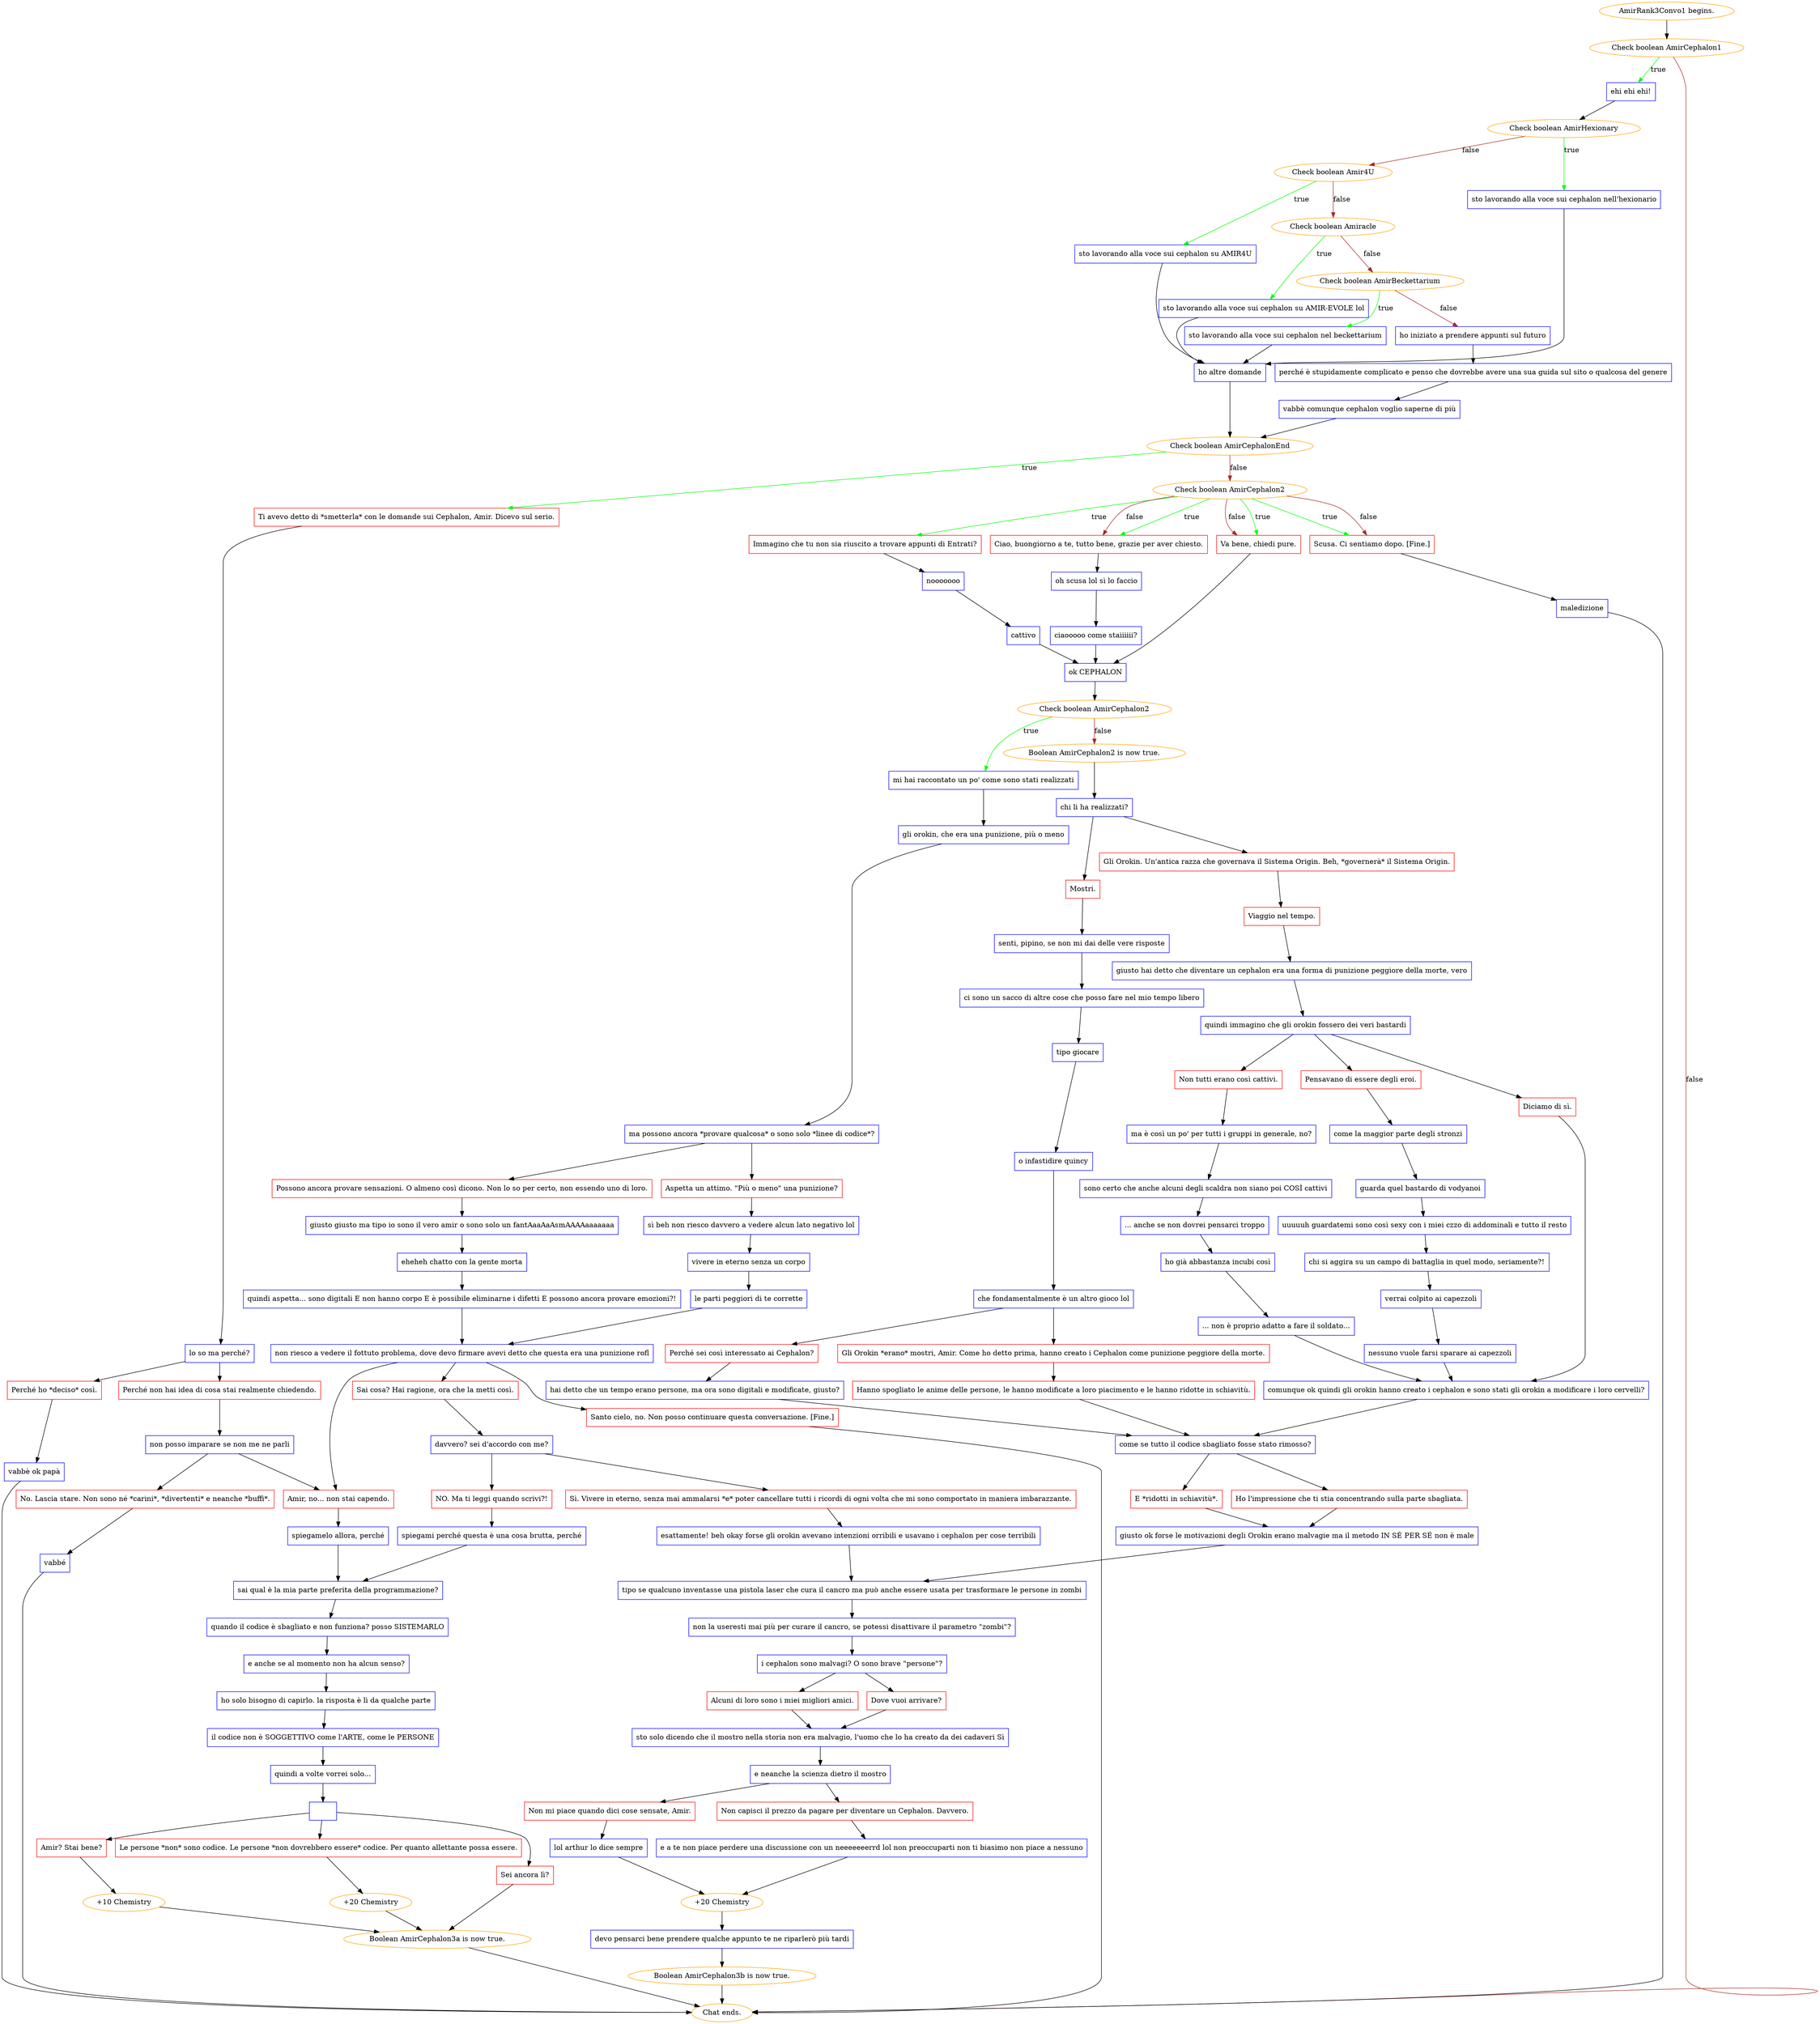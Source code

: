 digraph {
	"AmirRank3Convo1 begins." [color=orange];
		"AmirRank3Convo1 begins." -> j3762237254;
	j3762237254 [label="Check boolean AmirCephalon1",color=orange];
		j3762237254 -> j384983015 [label=true,color=green];
		j3762237254 -> "Chat ends." [label=false,color=brown];
	j384983015 [label="ehi ehi ehi!",shape=box,color=blue];
		j384983015 -> j17917532;
	"Chat ends." [color=orange];
	j17917532 [label="Check boolean AmirHexionary",color=orange];
		j17917532 -> j1788153176 [label=true,color=green];
		j17917532 -> j707512710 [label=false,color=brown];
	j1788153176 [label="sto lavorando alla voce sui cephalon nell'hexionario",shape=box,color=blue];
		j1788153176 -> j557901744;
	j707512710 [label="Check boolean Amir4U",color=orange];
		j707512710 -> j1480874738 [label=true,color=green];
		j707512710 -> j3973839066 [label=false,color=brown];
	j557901744 [label="ho altre domande",shape=box,color=blue];
		j557901744 -> j68677739;
	j1480874738 [label="sto lavorando alla voce sui cephalon su AMIR4U",shape=box,color=blue];
		j1480874738 -> j557901744;
	j3973839066 [label="Check boolean Amiracle",color=orange];
		j3973839066 -> j536893093 [label=true,color=green];
		j3973839066 -> j2395187789 [label=false,color=brown];
	j68677739 [label="Check boolean AmirCephalonEnd",color=orange];
		j68677739 -> j3220034968 [label=true,color=green];
		j68677739 -> j3078152458 [label=false,color=brown];
	j536893093 [label="sto lavorando alla voce sui cephalon su AMIR-EVOLE lol",shape=box,color=blue];
		j536893093 -> j557901744;
	j2395187789 [label="Check boolean AmirBeckettarium",color=orange];
		j2395187789 -> j287770610 [label=true,color=green];
		j2395187789 -> j3965996199 [label=false,color=brown];
	j3220034968 [label="Ti avevo detto di *smetterla* con le domande sui Cephalon, Amir. Dicevo sul serio.",shape=box,color=red];
		j3220034968 -> j3475808751;
	j3078152458 [label="Check boolean AmirCephalon2",color=orange];
		j3078152458 -> j2793731607 [label=true,color=green];
		j3078152458 -> j3359365341 [label=true,color=green];
		j3078152458 -> j1019239986 [label=true,color=green];
		j3078152458 -> j786627143 [label=true,color=green];
		j3078152458 -> j3359365341 [label=false,color=brown];
		j3078152458 -> j1019239986 [label=false,color=brown];
		j3078152458 -> j786627143 [label=false,color=brown];
	j287770610 [label="sto lavorando alla voce sui cephalon nel beckettarium",shape=box,color=blue];
		j287770610 -> j557901744;
	j3965996199 [label="ho iniziato a prendere appunti sul futuro",shape=box,color=blue];
		j3965996199 -> j2280004917;
	j3475808751 [label="lo so ma perché?",shape=box,color=blue];
		j3475808751 -> j3819791738;
		j3475808751 -> j4096758527;
	j2793731607 [label="Immagino che tu non sia riuscito a trovare appunti di Entrati?",shape=box,color=red];
		j2793731607 -> j3518645679;
	j3359365341 [label="Ciao, buongiorno a te, tutto bene, grazie per aver chiesto.",shape=box,color=red];
		j3359365341 -> j709820926;
	j1019239986 [label="Va bene, chiedi pure.",shape=box,color=red];
		j1019239986 -> j378121188;
	j786627143 [label="Scusa. Ci sentiamo dopo. [Fine.]",shape=box,color=red];
		j786627143 -> j4145380207;
	j2280004917 [label="perché è stupidamente complicato e penso che dovrebbe avere una sua guida sul sito o qualcosa del genere",shape=box,color=blue];
		j2280004917 -> j1098459184;
	j3819791738 [label="Perché ho *deciso* così.",shape=box,color=red];
		j3819791738 -> j3868182366;
	j4096758527 [label="Perché non hai idea di cosa stai realmente chiedendo.",shape=box,color=red];
		j4096758527 -> j1352409850;
	j3518645679 [label="nooooooo",shape=box,color=blue];
		j3518645679 -> j3931506936;
	j709820926 [label="oh scusa lol sì lo faccio",shape=box,color=blue];
		j709820926 -> j3619058925;
	j378121188 [label="ok CEPHALON",shape=box,color=blue];
		j378121188 -> j3708984879;
	j4145380207 [label="maledizione",shape=box,color=blue];
		j4145380207 -> "Chat ends.";
	j1098459184 [label="vabbè comunque cephalon voglio saperne di più",shape=box,color=blue];
		j1098459184 -> j68677739;
	j3868182366 [label="vabbè ok papà",shape=box,color=blue];
		j3868182366 -> "Chat ends.";
	j1352409850 [label="non posso imparare se non me ne parli",shape=box,color=blue];
		j1352409850 -> j3077538477;
		j1352409850 -> j3117880174;
	j3931506936 [label="cattivo",shape=box,color=blue];
		j3931506936 -> j378121188;
	j3619058925 [label="ciaooooo come staiiiiii?",shape=box,color=blue];
		j3619058925 -> j378121188;
	j3708984879 [label="Check boolean AmirCephalon2",color=orange];
		j3708984879 -> j2903346122 [label=true,color=green];
		j3708984879 -> j974865755 [label=false,color=brown];
	j3077538477 [label="Amir, no... non stai capendo.",shape=box,color=red];
		j3077538477 -> j2114498573;
	j3117880174 [label="No. Lascia stare. Non sono né *carini*, *divertenti* e neanche *buffi*.",shape=box,color=red];
		j3117880174 -> j355067385;
	j2903346122 [label="mi hai raccontato un po' come sono stati realizzati",shape=box,color=blue];
		j2903346122 -> j2527044191;
	j974865755 [label="Boolean AmirCephalon2 is now true.",color=orange];
		j974865755 -> j1260034444;
	j2114498573 [label="spiegamelo allora, perché",shape=box,color=blue];
		j2114498573 -> j4171287648;
	j355067385 [label="vabbé",shape=box,color=blue];
		j355067385 -> "Chat ends.";
	j2527044191 [label="gli orokin, che era una punizione, più o meno",shape=box,color=blue];
		j2527044191 -> j648830540;
	j1260034444 [label="chi li ha realizzati?",shape=box,color=blue];
		j1260034444 -> j1758426274;
		j1260034444 -> j1321051529;
	j4171287648 [label="sai qual è la mia parte preferita della programmazione?",shape=box,color=blue];
		j4171287648 -> j2860365989;
	j648830540 [label="ma possono ancora *provare qualcosa* o sono solo *linee di codice*?",shape=box,color=blue];
		j648830540 -> j3209354098;
		j648830540 -> j2763900058;
	j1758426274 [label="Mostri.",shape=box,color=red];
		j1758426274 -> j480797442;
	j1321051529 [label="Gli Orokin. Un'antica razza che governava il Sistema Origin. Beh, *governerà* il Sistema Origin.",shape=box,color=red];
		j1321051529 -> j2532415752;
	j2860365989 [label="quando il codice è sbagliato e non funziona? posso SISTEMARLO",shape=box,color=blue];
		j2860365989 -> j571081592;
	j3209354098 [label="Aspetta un attimo. \"Più o meno\" una punizione?",shape=box,color=red];
		j3209354098 -> j4002796398;
	j2763900058 [label="Possono ancora provare sensazioni. O almeno così dicono. Non lo so per certo, non essendo uno di loro.",shape=box,color=red];
		j2763900058 -> j3061854531;
	j480797442 [label="senti, pipino, se non mi dai delle vere risposte",shape=box,color=blue];
		j480797442 -> j454459059;
	j2532415752 [label="Viaggio nel tempo.",shape=box,color=red];
		j2532415752 -> j2026104201;
	j571081592 [label="e anche se al momento non ha alcun senso?",shape=box,color=blue];
		j571081592 -> j4293238542;
	j4002796398 [label="sì beh non riesco davvero a vedere alcun lato negativo lol",shape=box,color=blue];
		j4002796398 -> j66768459;
	j3061854531 [label="giusto giusto ma tipo io sono il vero amir o sono solo un fantAaaAaAsmAAAAaaaaaaa",shape=box,color=blue];
		j3061854531 -> j3740057768;
	j454459059 [label="ci sono un sacco di altre cose che posso fare nel mio tempo libero",shape=box,color=blue];
		j454459059 -> j304100155;
	j2026104201 [label="giusto hai detto che diventare un cephalon era una forma di punizione peggiore della morte, vero",shape=box,color=blue];
		j2026104201 -> j405870906;
	j4293238542 [label="ho solo bisogno di capirlo. la risposta è lì da qualche parte",shape=box,color=blue];
		j4293238542 -> j2392790764;
	j66768459 [label="vivere in eterno senza un corpo",shape=box,color=blue];
		j66768459 -> j724490169;
	j3740057768 [label="eheheh chatto con la gente morta",shape=box,color=blue];
		j3740057768 -> j3140855947;
	j304100155 [label="tipo giocare",shape=box,color=blue];
		j304100155 -> j571265026;
	j405870906 [label="quindi immagino che gli orokin fossero dei veri bastardi",shape=box,color=blue];
		j405870906 -> j1494553727;
		j405870906 -> j890711740;
		j405870906 -> j3043720600;
	j2392790764 [label="il codice non è SOGGETTIVO come l'ARTE, come le PERSONE",shape=box,color=blue];
		j2392790764 -> j3840301899;
	j724490169 [label="le parti peggiori di te corrette",shape=box,color=blue];
		j724490169 -> j3533601243;
	j3140855947 [label="quindi aspetta... sono digitali E non hanno corpo E è possibile eliminarne i difetti E possono ancora provare emozioni?!",shape=box,color=blue];
		j3140855947 -> j3533601243;
	j571265026 [label="o infastidire quincy",shape=box,color=blue];
		j571265026 -> j896625137;
	j1494553727 [label="Diciamo di sì.",shape=box,color=red];
		j1494553727 -> j295173720;
	j890711740 [label="Non tutti erano così cattivi.",shape=box,color=red];
		j890711740 -> j674767921;
	j3043720600 [label="Pensavano di essere degli eroi.",shape=box,color=red];
		j3043720600 -> j1803111641;
	j3840301899 [label="quindi a volte vorrei solo...",shape=box,color=blue];
		j3840301899 -> j1760070316;
	j3533601243 [label="non riesco a vedere il fottuto problema, dove devo firmare avevi detto che questa era una punizione rofl",shape=box,color=blue];
		j3533601243 -> j3077538477;
		j3533601243 -> j2245062655;
		j3533601243 -> j374306506;
	j896625137 [label="che fondamentalmente è un altro gioco lol",shape=box,color=blue];
		j896625137 -> j2716965225;
		j896625137 -> j3941096424;
	j295173720 [label="comunque ok quindi gli orokin hanno creato i cephalon e sono stati gli orokin a modificare i loro cervelli?",shape=box,color=blue];
		j295173720 -> j2193103245;
	j674767921 [label="ma è così un po' per tutti i gruppi in generale, no?",shape=box,color=blue];
		j674767921 -> j7795387;
	j1803111641 [label="come la maggior parte degli stronzi",shape=box,color=blue];
		j1803111641 -> j79278974;
	j1760070316 [label="",shape=box,color=blue];
		j1760070316 -> j2361429082;
		j1760070316 -> j111167263;
		j1760070316 -> j1722350303;
	j2245062655 [label="Sai cosa? Hai ragione, ora che la metti così.",shape=box,color=red];
		j2245062655 -> j1614811827;
	j374306506 [label="Santo cielo, no. Non posso continuare questa conversazione. [Fine.]",shape=box,color=red];
		j374306506 -> "Chat ends.";
	j2716965225 [label="Perché sei così interessato ai Cephalon?",shape=box,color=red];
		j2716965225 -> j1921051828;
	j3941096424 [label="Gli Orokin *erano* mostri, Amir. Come ho detto prima, hanno creato i Cephalon come punizione peggiore della morte.",shape=box,color=red];
		j3941096424 -> j1783532781;
	j2193103245 [label="come se tutto il codice sbagliato fosse stato rimosso?",shape=box,color=blue];
		j2193103245 -> j506727328;
		j2193103245 -> j3742589082;
	j7795387 [label="sono certo che anche alcuni degli scaldra non siano poi COSÌ cattivi",shape=box,color=blue];
		j7795387 -> j2093116597;
	j79278974 [label="guarda quel bastardo di vodyanoi",shape=box,color=blue];
		j79278974 -> j2423086001;
	j2361429082 [label="Amir? Stai bene?",shape=box,color=red];
		j2361429082 -> j4073985049;
	j111167263 [label="Le persone *non* sono codice. Le persone *non dovrebbero essere* codice. Per quanto allettante possa essere.",shape=box,color=red];
		j111167263 -> j4214579907;
	j1722350303 [label="Sei ancora lì?",shape=box,color=red];
		j1722350303 -> j260842033;
	j1614811827 [label="davvero? sei d'accordo con me?",shape=box,color=blue];
		j1614811827 -> j1438754951;
		j1614811827 -> j1864913517;
	j1921051828 [label="hai detto che un tempo erano persone, ma ora sono digitali e modificate, giusto?",shape=box,color=blue];
		j1921051828 -> j2193103245;
	j1783532781 [label="Hanno spogliato le anime delle persone, le hanno modificate a loro piacimento e le hanno ridotte in schiavitù.",shape=box,color=red];
		j1783532781 -> j2193103245;
	j506727328 [label="Ho l'impressione che ti stia concentrando sulla parte sbagliata.",shape=box,color=red];
		j506727328 -> j1504557568;
	j3742589082 [label="E *ridotti in schiavitù*.",shape=box,color=red];
		j3742589082 -> j1504557568;
	j2093116597 [label="... anche se non dovrei pensarci troppo",shape=box,color=blue];
		j2093116597 -> j563558127;
	j2423086001 [label="uuuuuh guardatemi sono così sexy con i miei czzo di addominali e tutto il resto",shape=box,color=blue];
		j2423086001 -> j3887732579;
	j4073985049 [label="+10 Chemistry",color=orange];
		j4073985049 -> j260842033;
	j4214579907 [label="+20 Chemistry",color=orange];
		j4214579907 -> j260842033;
	j260842033 [label="Boolean AmirCephalon3a is now true.",color=orange];
		j260842033 -> "Chat ends.";
	j1438754951 [label="NO. Ma ti leggi quando scrivi?!",shape=box,color=red];
		j1438754951 -> j61660887;
	j1864913517 [label="Sì. Vivere in eterno, senza mai ammalarsi *e* poter cancellare tutti i ricordi di ogni volta che mi sono comportato in maniera imbarazzante.",shape=box,color=red];
		j1864913517 -> j1217689499;
	j1504557568 [label="giusto ok forse le motivazioni degli Orokin erano malvagie ma il metodo IN SÉ PER SÉ non è male",shape=box,color=blue];
		j1504557568 -> j4203498972;
	j563558127 [label="ho già abbastanza incubi così",shape=box,color=blue];
		j563558127 -> j2299343429;
	j3887732579 [label="chi si aggira su un campo di battaglia in quel modo, seriamente?!",shape=box,color=blue];
		j3887732579 -> j875459653;
	j61660887 [label="spiegami perché questa è una cosa brutta, perché",shape=box,color=blue];
		j61660887 -> j4171287648;
	j1217689499 [label="esattamente! beh okay forse gli orokin avevano intenzioni orribili e usavano i cephalon per cose terribili",shape=box,color=blue];
		j1217689499 -> j4203498972;
	j4203498972 [label="tipo se qualcuno inventasse una pistola laser che cura il cancro ma può anche essere usata per trasformare le persone in zombi",shape=box,color=blue];
		j4203498972 -> j3063751015;
	j2299343429 [label="... non è proprio adatto a fare il soldato...",shape=box,color=blue];
		j2299343429 -> j295173720;
	j875459653 [label="verrai colpito ai capezzoli",shape=box,color=blue];
		j875459653 -> j964452104;
	j3063751015 [label="non la useresti mai più per curare il cancro, se potessi disattivare il parametro \"zombi\"?",shape=box,color=blue];
		j3063751015 -> j351052339;
	j964452104 [label="nessuno vuole farsi sparare ai capezzoli",shape=box,color=blue];
		j964452104 -> j295173720;
	j351052339 [label="i cephalon sono malvagi? O sono brave \"persone\"?",shape=box,color=blue];
		j351052339 -> j1005640067;
		j351052339 -> j30557048;
	j1005640067 [label="Alcuni di loro sono i miei migliori amici.",shape=box,color=red];
		j1005640067 -> j3033239228;
	j30557048 [label="Dove vuoi arrivare?",shape=box,color=red];
		j30557048 -> j3033239228;
	j3033239228 [label="sto solo dicendo che il mostro nella storia non era malvagio, l'uomo che lo ha creato da dei cadaveri Sì",shape=box,color=blue];
		j3033239228 -> j3833413540;
	j3833413540 [label="e neanche la scienza dietro il mostro",shape=box,color=blue];
		j3833413540 -> j1839362119;
		j3833413540 -> j56286534;
	j1839362119 [label="Non mi piace quando dici cose sensate, Amir.",shape=box,color=red];
		j1839362119 -> j1099669396;
	j56286534 [label="Non capisci il prezzo da pagare per diventare un Cephalon. Davvero.",shape=box,color=red];
		j56286534 -> j4053176682;
	j1099669396 [label="lol arthur lo dice sempre",shape=box,color=blue];
		j1099669396 -> j1394423451;
	j4053176682 [label="e a te non piace perdere una discussione con un neeeeeeerrd lol non preoccuparti non ti biasimo non piace a nessuno",shape=box,color=blue];
		j4053176682 -> j1394423451;
	j1394423451 [label="+20 Chemistry",color=orange];
		j1394423451 -> j419015993;
	j419015993 [label="devo pensarci bene prendere qualche appunto te ne riparlerò più tardi",shape=box,color=blue];
		j419015993 -> j3124569112;
	j3124569112 [label="Boolean AmirCephalon3b is now true.",color=orange];
		j3124569112 -> "Chat ends.";
}